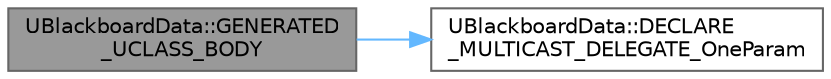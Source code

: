 digraph "UBlackboardData::GENERATED_UCLASS_BODY"
{
 // INTERACTIVE_SVG=YES
 // LATEX_PDF_SIZE
  bgcolor="transparent";
  edge [fontname=Helvetica,fontsize=10,labelfontname=Helvetica,labelfontsize=10];
  node [fontname=Helvetica,fontsize=10,shape=box,height=0.2,width=0.4];
  rankdir="LR";
  Node1 [id="Node000001",label="UBlackboardData::GENERATED\l_UCLASS_BODY",height=0.2,width=0.4,color="gray40", fillcolor="grey60", style="filled", fontcolor="black",tooltip=" "];
  Node1 -> Node2 [id="edge1_Node000001_Node000002",color="steelblue1",style="solid",tooltip=" "];
  Node2 [id="Node000002",label="UBlackboardData::DECLARE\l_MULTICAST_DELEGATE_OneParam",height=0.2,width=0.4,color="grey40", fillcolor="white", style="filled",URL="$d1/d2f/classUBlackboardData.html#a643d9ed41dc38036611b066be83f8586",tooltip="A delegate called on PostEditChangeProperty."];
}
